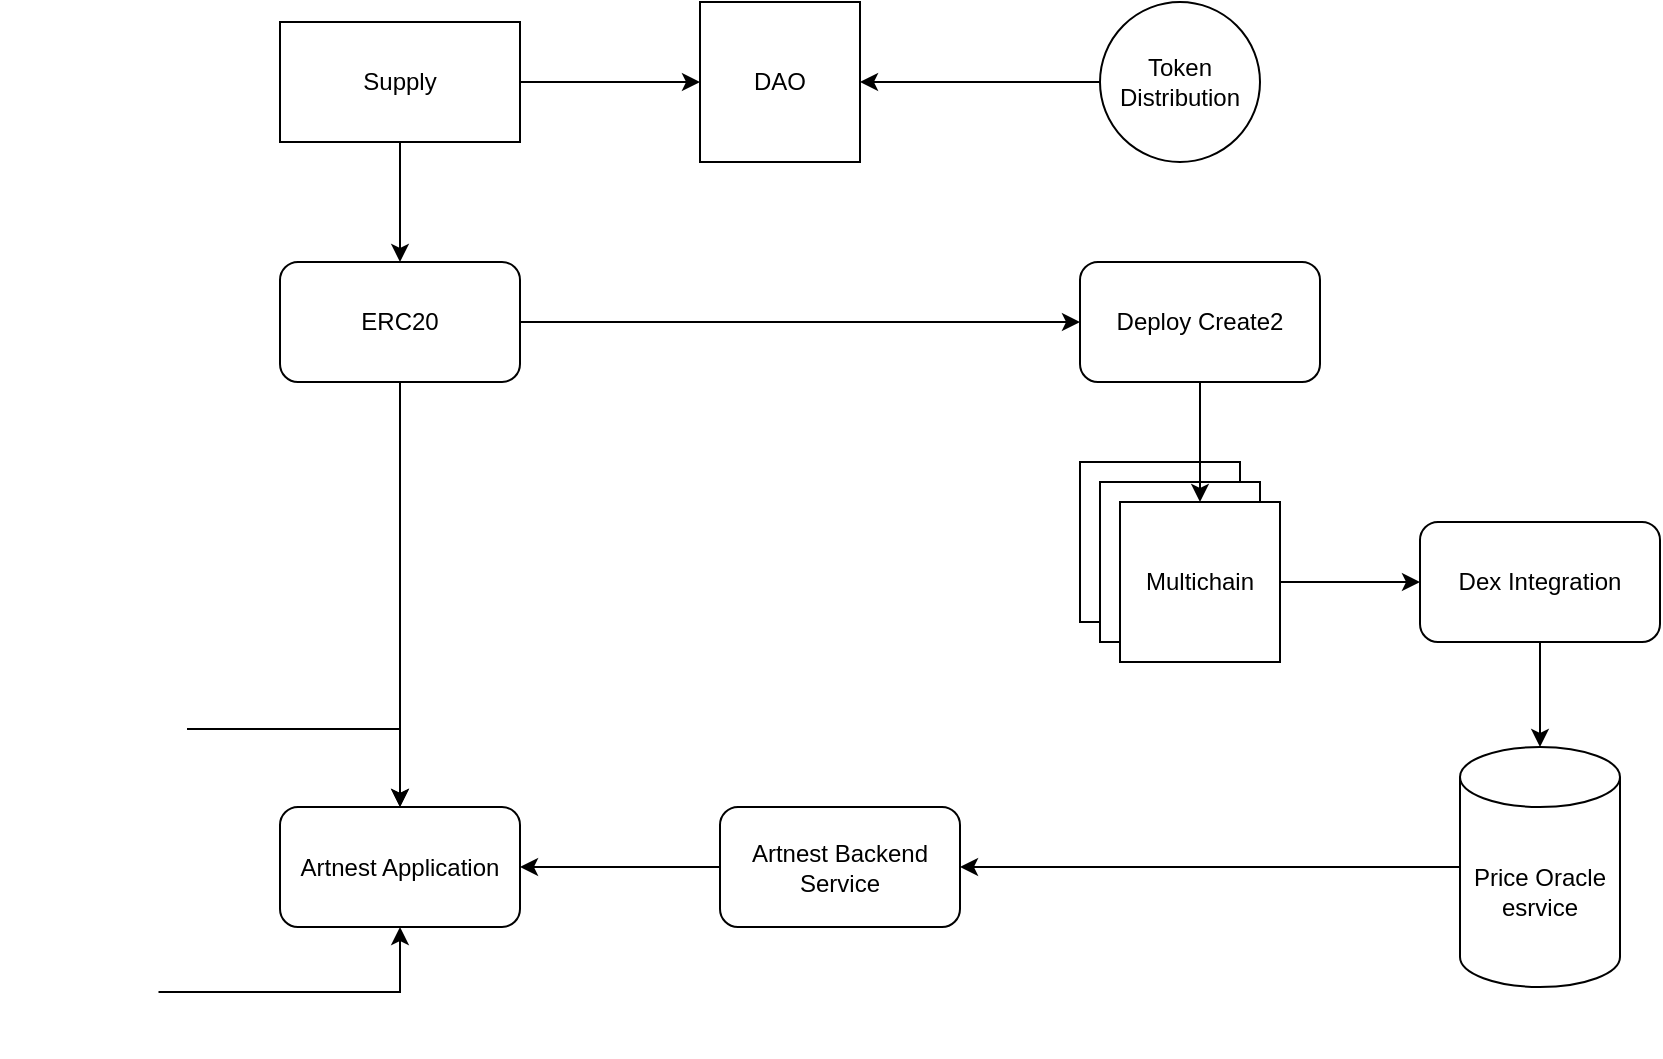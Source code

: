 <mxfile version="24.8.6">
  <diagram name="Page-1" id="UNfFMvL5pD2w75PdCxZr">
    <mxGraphModel dx="1195" dy="563" grid="1" gridSize="10" guides="1" tooltips="1" connect="1" arrows="1" fold="1" page="1" pageScale="1" pageWidth="850" pageHeight="1100" math="0" shadow="0">
      <root>
        <mxCell id="0" />
        <mxCell id="1" parent="0" />
        <mxCell id="c3O23xLSecAg04057RBw-12" style="edgeStyle=orthogonalEdgeStyle;rounded=0;orthogonalLoop=1;jettySize=auto;html=1;" edge="1" parent="1" source="c3O23xLSecAg04057RBw-1" target="c3O23xLSecAg04057RBw-11">
          <mxGeometry relative="1" as="geometry" />
        </mxCell>
        <mxCell id="c3O23xLSecAg04057RBw-30" style="edgeStyle=orthogonalEdgeStyle;rounded=0;orthogonalLoop=1;jettySize=auto;html=1;" edge="1" parent="1" source="c3O23xLSecAg04057RBw-1" target="c3O23xLSecAg04057RBw-19">
          <mxGeometry relative="1" as="geometry" />
        </mxCell>
        <mxCell id="c3O23xLSecAg04057RBw-1" value="ERC20" style="rounded=1;whiteSpace=wrap;html=1;" vertex="1" parent="1">
          <mxGeometry x="160" y="250" width="120" height="60" as="geometry" />
        </mxCell>
        <mxCell id="c3O23xLSecAg04057RBw-2" value="DAO" style="whiteSpace=wrap;html=1;aspect=fixed;" vertex="1" parent="1">
          <mxGeometry x="370" y="120" width="80" height="80" as="geometry" />
        </mxCell>
        <mxCell id="c3O23xLSecAg04057RBw-5" value="" style="edgeStyle=orthogonalEdgeStyle;rounded=0;orthogonalLoop=1;jettySize=auto;html=1;" edge="1" parent="1" source="c3O23xLSecAg04057RBw-3" target="c3O23xLSecAg04057RBw-2">
          <mxGeometry relative="1" as="geometry" />
        </mxCell>
        <mxCell id="c3O23xLSecAg04057RBw-13" value="" style="edgeStyle=orthogonalEdgeStyle;rounded=0;orthogonalLoop=1;jettySize=auto;html=1;" edge="1" parent="1" source="c3O23xLSecAg04057RBw-3" target="c3O23xLSecAg04057RBw-1">
          <mxGeometry relative="1" as="geometry" />
        </mxCell>
        <mxCell id="c3O23xLSecAg04057RBw-3" value="Supply" style="rounded=0;whiteSpace=wrap;html=1;" vertex="1" parent="1">
          <mxGeometry x="160" y="130" width="120" height="60" as="geometry" />
        </mxCell>
        <mxCell id="c3O23xLSecAg04057RBw-7" style="edgeStyle=orthogonalEdgeStyle;rounded=0;orthogonalLoop=1;jettySize=auto;html=1;" edge="1" parent="1" source="c3O23xLSecAg04057RBw-6" target="c3O23xLSecAg04057RBw-2">
          <mxGeometry relative="1" as="geometry" />
        </mxCell>
        <mxCell id="c3O23xLSecAg04057RBw-6" value="Token Distribution" style="ellipse;whiteSpace=wrap;html=1;aspect=fixed;" vertex="1" parent="1">
          <mxGeometry x="570" y="120" width="80" height="80" as="geometry" />
        </mxCell>
        <mxCell id="c3O23xLSecAg04057RBw-8" value="DAO" style="whiteSpace=wrap;html=1;aspect=fixed;" vertex="1" parent="1">
          <mxGeometry x="560" y="350" width="80" height="80" as="geometry" />
        </mxCell>
        <mxCell id="c3O23xLSecAg04057RBw-9" value="DAO" style="whiteSpace=wrap;html=1;aspect=fixed;" vertex="1" parent="1">
          <mxGeometry x="570" y="360" width="80" height="80" as="geometry" />
        </mxCell>
        <mxCell id="c3O23xLSecAg04057RBw-16" value="" style="edgeStyle=orthogonalEdgeStyle;rounded=0;orthogonalLoop=1;jettySize=auto;html=1;" edge="1" parent="1" source="c3O23xLSecAg04057RBw-10" target="c3O23xLSecAg04057RBw-15">
          <mxGeometry relative="1" as="geometry" />
        </mxCell>
        <mxCell id="c3O23xLSecAg04057RBw-10" value="Multichain" style="whiteSpace=wrap;html=1;aspect=fixed;" vertex="1" parent="1">
          <mxGeometry x="580" y="370" width="80" height="80" as="geometry" />
        </mxCell>
        <mxCell id="c3O23xLSecAg04057RBw-14" value="" style="edgeStyle=orthogonalEdgeStyle;rounded=0;orthogonalLoop=1;jettySize=auto;html=1;" edge="1" parent="1" source="c3O23xLSecAg04057RBw-11" target="c3O23xLSecAg04057RBw-10">
          <mxGeometry relative="1" as="geometry" />
        </mxCell>
        <mxCell id="c3O23xLSecAg04057RBw-11" value="Deploy Create2" style="rounded=1;whiteSpace=wrap;html=1;" vertex="1" parent="1">
          <mxGeometry x="560" y="250" width="120" height="60" as="geometry" />
        </mxCell>
        <mxCell id="c3O23xLSecAg04057RBw-18" value="" style="edgeStyle=orthogonalEdgeStyle;rounded=0;orthogonalLoop=1;jettySize=auto;html=1;" edge="1" parent="1" source="c3O23xLSecAg04057RBw-15" target="c3O23xLSecAg04057RBw-17">
          <mxGeometry relative="1" as="geometry" />
        </mxCell>
        <mxCell id="c3O23xLSecAg04057RBw-15" value="Dex Integration" style="rounded=1;whiteSpace=wrap;html=1;" vertex="1" parent="1">
          <mxGeometry x="730" y="380" width="120" height="60" as="geometry" />
        </mxCell>
        <mxCell id="c3O23xLSecAg04057RBw-33" style="edgeStyle=orthogonalEdgeStyle;rounded=0;orthogonalLoop=1;jettySize=auto;html=1;entryX=1;entryY=0.5;entryDx=0;entryDy=0;" edge="1" parent="1" source="c3O23xLSecAg04057RBw-17" target="c3O23xLSecAg04057RBw-31">
          <mxGeometry relative="1" as="geometry" />
        </mxCell>
        <mxCell id="c3O23xLSecAg04057RBw-17" value="Price Oracle&lt;br&gt;esrvice" style="shape=cylinder3;whiteSpace=wrap;html=1;boundedLbl=1;backgroundOutline=1;size=15;" vertex="1" parent="1">
          <mxGeometry x="750" y="492.5" width="80" height="120" as="geometry" />
        </mxCell>
        <mxCell id="c3O23xLSecAg04057RBw-19" value="Artnest Application" style="rounded=1;whiteSpace=wrap;html=1;" vertex="1" parent="1">
          <mxGeometry x="160" y="522.5" width="120" height="60" as="geometry" />
        </mxCell>
        <mxCell id="c3O23xLSecAg04057RBw-21" value="" style="edgeStyle=orthogonalEdgeStyle;rounded=0;orthogonalLoop=1;jettySize=auto;html=1;" edge="1" parent="1" source="c3O23xLSecAg04057RBw-20" target="c3O23xLSecAg04057RBw-19">
          <mxGeometry relative="1" as="geometry" />
        </mxCell>
        <mxCell id="c3O23xLSecAg04057RBw-20" value="" style="shape=image;verticalLabelPosition=bottom;labelBackgroundColor=default;verticalAlign=top;aspect=fixed;imageAspect=0;image=https://wagmi.sh/logo-dark.svg;" vertex="1" parent="1">
          <mxGeometry x="20" y="472.5" width="93.5" height="22" as="geometry" />
        </mxCell>
        <mxCell id="c3O23xLSecAg04057RBw-29" style="edgeStyle=orthogonalEdgeStyle;rounded=0;orthogonalLoop=1;jettySize=auto;html=1;entryX=0.5;entryY=1;entryDx=0;entryDy=0;" edge="1" parent="1" source="c3O23xLSecAg04057RBw-28" target="c3O23xLSecAg04057RBw-19">
          <mxGeometry relative="1" as="geometry" />
        </mxCell>
        <mxCell id="c3O23xLSecAg04057RBw-28" value="" style="shape=image;verticalLabelPosition=bottom;labelBackgroundColor=default;verticalAlign=top;aspect=fixed;imageAspect=0;image=https://encrypted-tbn0.gstatic.com/images?q=tbn:ANd9GcR1xMLQiuUZQkpr9p26GX1QASfazcbOs9FvqQ&amp;s;" vertex="1" parent="1">
          <mxGeometry x="34.25" y="582.5" width="65" height="65" as="geometry" />
        </mxCell>
        <mxCell id="c3O23xLSecAg04057RBw-32" style="edgeStyle=orthogonalEdgeStyle;rounded=0;orthogonalLoop=1;jettySize=auto;html=1;" edge="1" parent="1" source="c3O23xLSecAg04057RBw-31" target="c3O23xLSecAg04057RBw-19">
          <mxGeometry relative="1" as="geometry" />
        </mxCell>
        <mxCell id="c3O23xLSecAg04057RBw-31" value="Artnest Backend Service" style="rounded=1;whiteSpace=wrap;html=1;" vertex="1" parent="1">
          <mxGeometry x="380" y="522.5" width="120" height="60" as="geometry" />
        </mxCell>
      </root>
    </mxGraphModel>
  </diagram>
</mxfile>

